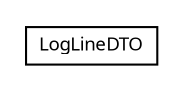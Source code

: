 #!/usr/local/bin/dot
#
# Class diagram 
# Generated by UMLGraph version R5_6 (http://www.umlgraph.org/)
#

digraph G {
	edge [fontname="Trebuchet MS",fontsize=10,labelfontname="Trebuchet MS",labelfontsize=10];
	node [fontname="Trebuchet MS",fontsize=10,shape=plaintext];
	nodesep=0.25;
	ranksep=0.5;
	// se.cambio.cds.model.logLine.dto.LogLineDTO
	c6477 [label=<<table title="se.cambio.cds.model.logLine.dto.LogLineDTO" border="0" cellborder="1" cellspacing="0" cellpadding="2" port="p" href="./LogLineDTO.html">
		<tr><td><table border="0" cellspacing="0" cellpadding="1">
<tr><td align="center" balign="center"><font face="Trebuchet MS"> LogLineDTO </font></td></tr>
		</table></td></tr>
		</table>>, URL="./LogLineDTO.html", fontname="Trebuchet MS", fontcolor="black", fontsize=9.0];
}

